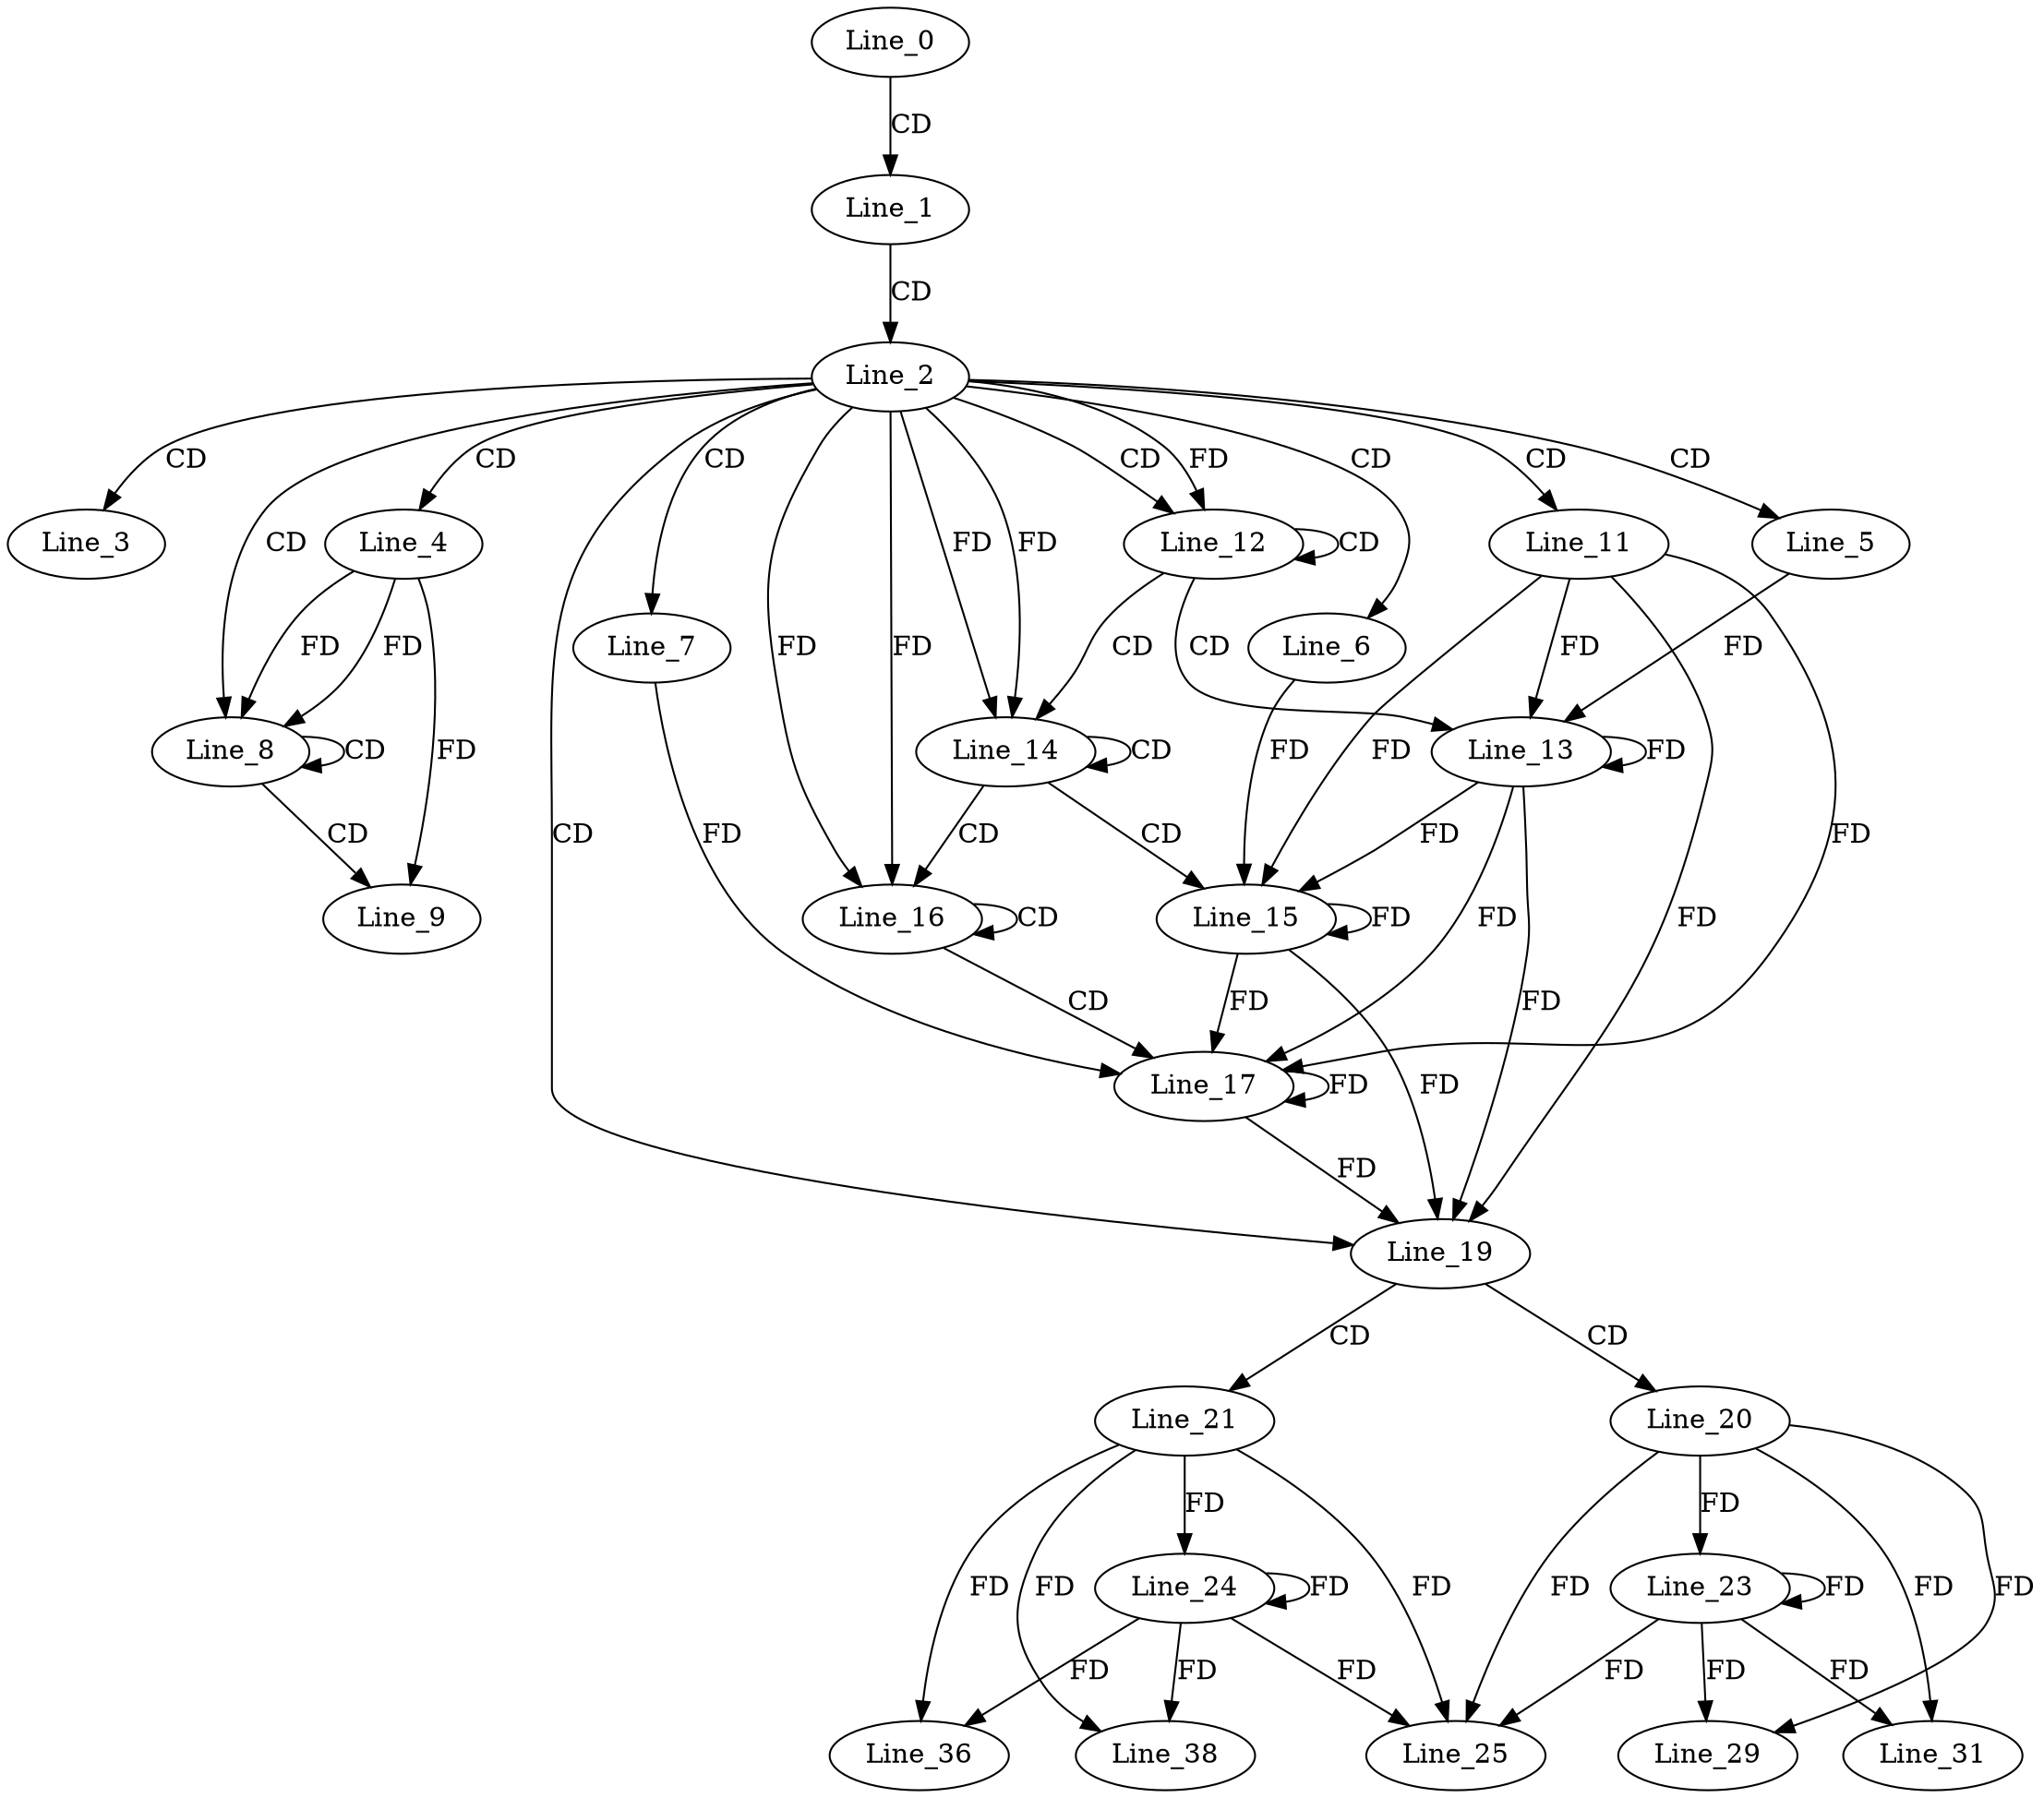 digraph G {
  Line_0;
  Line_1;
  Line_2;
  Line_3;
  Line_4;
  Line_5;
  Line_6;
  Line_7;
  Line_8;
  Line_8;
  Line_9;
  Line_11;
  Line_12;
  Line_12;
  Line_13;
  Line_14;
  Line_14;
  Line_15;
  Line_16;
  Line_16;
  Line_17;
  Line_19;
  Line_19;
  Line_20;
  Line_21;
  Line_23;
  Line_23;
  Line_24;
  Line_24;
  Line_25;
  Line_25;
  Line_29;
  Line_31;
  Line_36;
  Line_38;
  Line_0 -> Line_1 [ label="CD" ];
  Line_1 -> Line_2 [ label="CD" ];
  Line_2 -> Line_3 [ label="CD" ];
  Line_2 -> Line_4 [ label="CD" ];
  Line_2 -> Line_5 [ label="CD" ];
  Line_2 -> Line_6 [ label="CD" ];
  Line_2 -> Line_7 [ label="CD" ];
  Line_2 -> Line_8 [ label="CD" ];
  Line_4 -> Line_8 [ label="FD" ];
  Line_8 -> Line_8 [ label="CD" ];
  Line_4 -> Line_8 [ label="FD" ];
  Line_8 -> Line_9 [ label="CD" ];
  Line_4 -> Line_9 [ label="FD" ];
  Line_2 -> Line_11 [ label="CD" ];
  Line_2 -> Line_12 [ label="CD" ];
  Line_12 -> Line_12 [ label="CD" ];
  Line_2 -> Line_12 [ label="FD" ];
  Line_12 -> Line_13 [ label="CD" ];
  Line_11 -> Line_13 [ label="FD" ];
  Line_13 -> Line_13 [ label="FD" ];
  Line_5 -> Line_13 [ label="FD" ];
  Line_12 -> Line_14 [ label="CD" ];
  Line_2 -> Line_14 [ label="FD" ];
  Line_14 -> Line_14 [ label="CD" ];
  Line_2 -> Line_14 [ label="FD" ];
  Line_14 -> Line_15 [ label="CD" ];
  Line_11 -> Line_15 [ label="FD" ];
  Line_13 -> Line_15 [ label="FD" ];
  Line_15 -> Line_15 [ label="FD" ];
  Line_6 -> Line_15 [ label="FD" ];
  Line_14 -> Line_16 [ label="CD" ];
  Line_2 -> Line_16 [ label="FD" ];
  Line_16 -> Line_16 [ label="CD" ];
  Line_2 -> Line_16 [ label="FD" ];
  Line_16 -> Line_17 [ label="CD" ];
  Line_11 -> Line_17 [ label="FD" ];
  Line_13 -> Line_17 [ label="FD" ];
  Line_15 -> Line_17 [ label="FD" ];
  Line_17 -> Line_17 [ label="FD" ];
  Line_7 -> Line_17 [ label="FD" ];
  Line_2 -> Line_19 [ label="CD" ];
  Line_11 -> Line_19 [ label="FD" ];
  Line_13 -> Line_19 [ label="FD" ];
  Line_15 -> Line_19 [ label="FD" ];
  Line_17 -> Line_19 [ label="FD" ];
  Line_19 -> Line_20 [ label="CD" ];
  Line_19 -> Line_21 [ label="CD" ];
  Line_20 -> Line_23 [ label="FD" ];
  Line_23 -> Line_23 [ label="FD" ];
  Line_21 -> Line_24 [ label="FD" ];
  Line_24 -> Line_24 [ label="FD" ];
  Line_21 -> Line_25 [ label="FD" ];
  Line_24 -> Line_25 [ label="FD" ];
  Line_20 -> Line_25 [ label="FD" ];
  Line_23 -> Line_25 [ label="FD" ];
  Line_20 -> Line_29 [ label="FD" ];
  Line_23 -> Line_29 [ label="FD" ];
  Line_20 -> Line_31 [ label="FD" ];
  Line_23 -> Line_31 [ label="FD" ];
  Line_21 -> Line_36 [ label="FD" ];
  Line_24 -> Line_36 [ label="FD" ];
  Line_21 -> Line_38 [ label="FD" ];
  Line_24 -> Line_38 [ label="FD" ];
}
